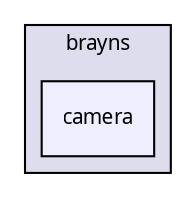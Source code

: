 digraph "camera" {
  compound=true
  node [ fontsize="10", fontname="Sans"];
  edge [ labelfontsize="10", labelfontname="Sans"];
  subgraph clusterdir_03632e602207a0b43aa5488f1a38b51e {
    graph [ bgcolor="#ddddee", pencolor="black", label="brayns" fontname="Sans", fontsize="10", URL="dir_03632e602207a0b43aa5488f1a38b51e.html"]
  dir_45f80d3162a533aa1d68cefca2581630 [shape=box, label="camera", style="filled", fillcolor="#eeeeff", pencolor="black", URL="dir_45f80d3162a533aa1d68cefca2581630.html"];
  }
}

